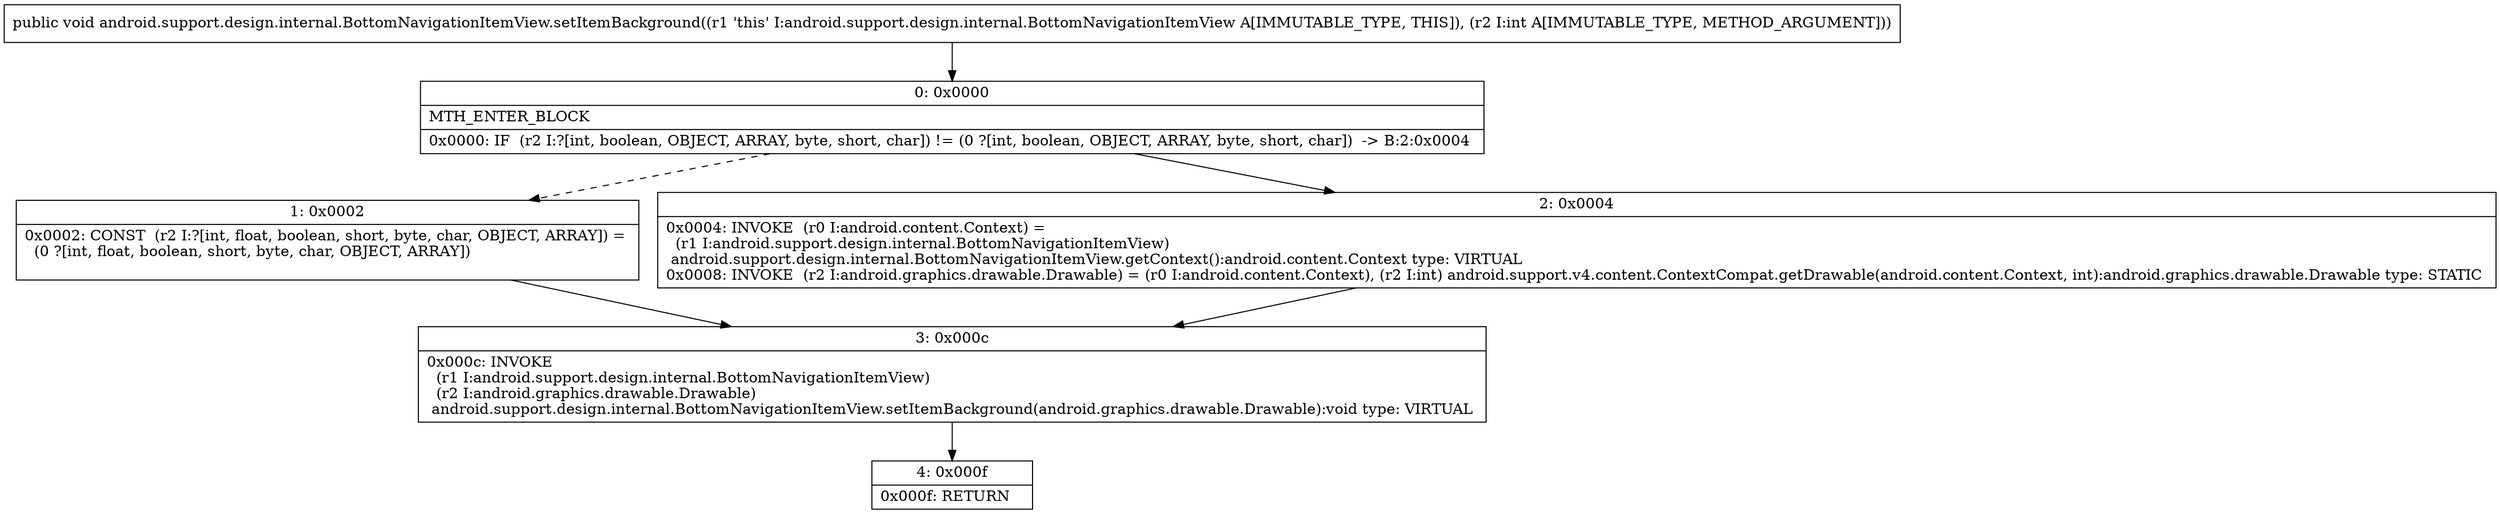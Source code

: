 digraph "CFG forandroid.support.design.internal.BottomNavigationItemView.setItemBackground(I)V" {
Node_0 [shape=record,label="{0\:\ 0x0000|MTH_ENTER_BLOCK\l|0x0000: IF  (r2 I:?[int, boolean, OBJECT, ARRAY, byte, short, char]) != (0 ?[int, boolean, OBJECT, ARRAY, byte, short, char])  \-\> B:2:0x0004 \l}"];
Node_1 [shape=record,label="{1\:\ 0x0002|0x0002: CONST  (r2 I:?[int, float, boolean, short, byte, char, OBJECT, ARRAY]) = \l  (0 ?[int, float, boolean, short, byte, char, OBJECT, ARRAY])\l \l}"];
Node_2 [shape=record,label="{2\:\ 0x0004|0x0004: INVOKE  (r0 I:android.content.Context) = \l  (r1 I:android.support.design.internal.BottomNavigationItemView)\l android.support.design.internal.BottomNavigationItemView.getContext():android.content.Context type: VIRTUAL \l0x0008: INVOKE  (r2 I:android.graphics.drawable.Drawable) = (r0 I:android.content.Context), (r2 I:int) android.support.v4.content.ContextCompat.getDrawable(android.content.Context, int):android.graphics.drawable.Drawable type: STATIC \l}"];
Node_3 [shape=record,label="{3\:\ 0x000c|0x000c: INVOKE  \l  (r1 I:android.support.design.internal.BottomNavigationItemView)\l  (r2 I:android.graphics.drawable.Drawable)\l android.support.design.internal.BottomNavigationItemView.setItemBackground(android.graphics.drawable.Drawable):void type: VIRTUAL \l}"];
Node_4 [shape=record,label="{4\:\ 0x000f|0x000f: RETURN   \l}"];
MethodNode[shape=record,label="{public void android.support.design.internal.BottomNavigationItemView.setItemBackground((r1 'this' I:android.support.design.internal.BottomNavigationItemView A[IMMUTABLE_TYPE, THIS]), (r2 I:int A[IMMUTABLE_TYPE, METHOD_ARGUMENT])) }"];
MethodNode -> Node_0;
Node_0 -> Node_1[style=dashed];
Node_0 -> Node_2;
Node_1 -> Node_3;
Node_2 -> Node_3;
Node_3 -> Node_4;
}

